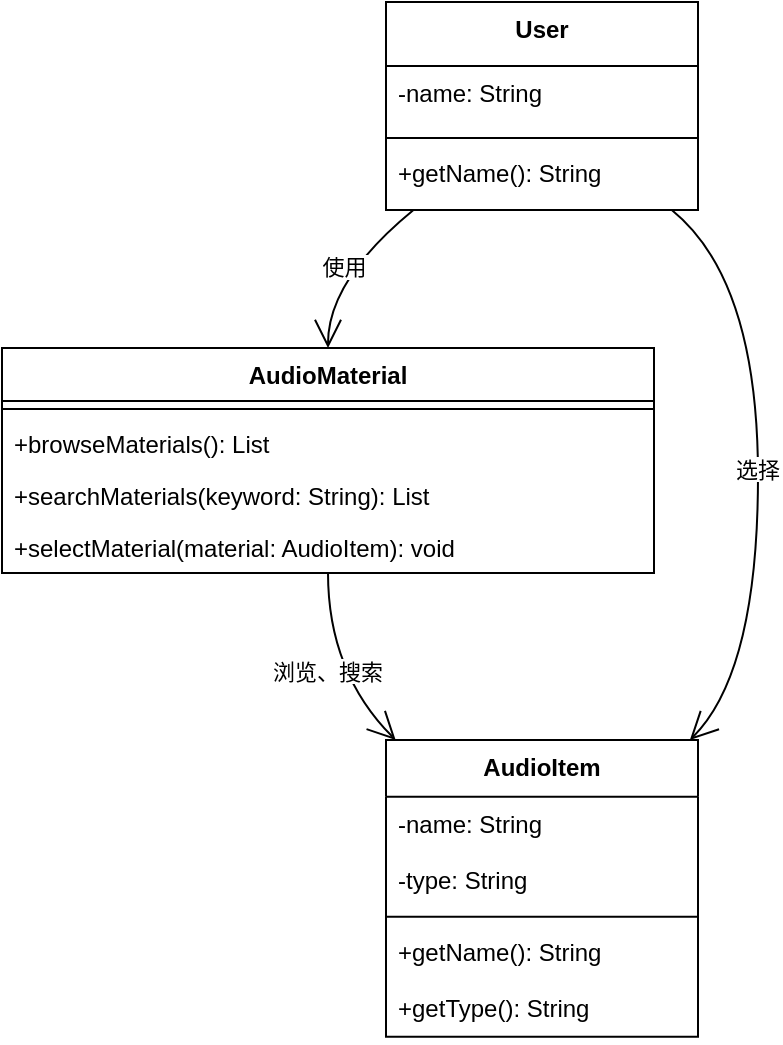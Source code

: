 <mxfile version="21.8.0" type="github">
  <diagram name="第 1 页" id="frCIQMO-3XJSgt2fooyr">
    <mxGraphModel dx="1434" dy="790" grid="1" gridSize="10" guides="1" tooltips="1" connect="1" arrows="1" fold="1" page="1" pageScale="1" pageWidth="827" pageHeight="1169" math="0" shadow="0">
      <root>
        <mxCell id="0" />
        <mxCell id="1" parent="0" />
        <mxCell id="NnPRqkvGNmkPtIno0Bno-1" value="User" style="swimlane;fontStyle=1;align=center;verticalAlign=top;childLayout=stackLayout;horizontal=1;startSize=32;horizontalStack=0;resizeParent=1;resizeParentMax=0;resizeLast=0;collapsible=0;marginBottom=0;" vertex="1" parent="1">
          <mxGeometry x="212" y="20" width="156" height="104" as="geometry" />
        </mxCell>
        <mxCell id="NnPRqkvGNmkPtIno0Bno-2" value="-name: String" style="text;strokeColor=none;fillColor=none;align=left;verticalAlign=top;spacingLeft=4;spacingRight=4;overflow=hidden;rotatable=0;points=[[0,0.5],[1,0.5]];portConstraint=eastwest;" vertex="1" parent="NnPRqkvGNmkPtIno0Bno-1">
          <mxGeometry y="32" width="156" height="32" as="geometry" />
        </mxCell>
        <mxCell id="NnPRqkvGNmkPtIno0Bno-3" style="line;strokeWidth=1;fillColor=none;align=left;verticalAlign=middle;spacingTop=-1;spacingLeft=3;spacingRight=3;rotatable=0;labelPosition=right;points=[];portConstraint=eastwest;strokeColor=inherit;" vertex="1" parent="NnPRqkvGNmkPtIno0Bno-1">
          <mxGeometry y="64" width="156" height="8" as="geometry" />
        </mxCell>
        <mxCell id="NnPRqkvGNmkPtIno0Bno-4" value="+getName(): String" style="text;strokeColor=none;fillColor=none;align=left;verticalAlign=top;spacingLeft=4;spacingRight=4;overflow=hidden;rotatable=0;points=[[0,0.5],[1,0.5]];portConstraint=eastwest;" vertex="1" parent="NnPRqkvGNmkPtIno0Bno-1">
          <mxGeometry y="72" width="156" height="32" as="geometry" />
        </mxCell>
        <mxCell id="NnPRqkvGNmkPtIno0Bno-5" value="AudioMaterial" style="swimlane;fontStyle=1;align=center;verticalAlign=top;childLayout=stackLayout;horizontal=1;startSize=26.444;horizontalStack=0;resizeParent=1;resizeParentMax=0;resizeLast=0;collapsible=0;marginBottom=0;" vertex="1" parent="1">
          <mxGeometry x="20" y="193" width="326" height="112.444" as="geometry" />
        </mxCell>
        <mxCell id="NnPRqkvGNmkPtIno0Bno-6" style="line;strokeWidth=1;fillColor=none;align=left;verticalAlign=middle;spacingTop=-1;spacingLeft=3;spacingRight=3;rotatable=0;labelPosition=right;points=[];portConstraint=eastwest;strokeColor=inherit;" vertex="1" parent="NnPRqkvGNmkPtIno0Bno-5">
          <mxGeometry y="26.444" width="326" height="8" as="geometry" />
        </mxCell>
        <mxCell id="NnPRqkvGNmkPtIno0Bno-7" value="+browseMaterials(): List" style="text;strokeColor=none;fillColor=none;align=left;verticalAlign=top;spacingLeft=4;spacingRight=4;overflow=hidden;rotatable=0;points=[[0,0.5],[1,0.5]];portConstraint=eastwest;" vertex="1" parent="NnPRqkvGNmkPtIno0Bno-5">
          <mxGeometry y="34.444" width="326" height="26" as="geometry" />
        </mxCell>
        <mxCell id="NnPRqkvGNmkPtIno0Bno-8" value="+searchMaterials(keyword: String): List" style="text;strokeColor=none;fillColor=none;align=left;verticalAlign=top;spacingLeft=4;spacingRight=4;overflow=hidden;rotatable=0;points=[[0,0.5],[1,0.5]];portConstraint=eastwest;" vertex="1" parent="NnPRqkvGNmkPtIno0Bno-5">
          <mxGeometry y="60.444" width="326" height="26" as="geometry" />
        </mxCell>
        <mxCell id="NnPRqkvGNmkPtIno0Bno-9" value="+selectMaterial(material: AudioItem): void" style="text;strokeColor=none;fillColor=none;align=left;verticalAlign=top;spacingLeft=4;spacingRight=4;overflow=hidden;rotatable=0;points=[[0,0.5],[1,0.5]];portConstraint=eastwest;" vertex="1" parent="NnPRqkvGNmkPtIno0Bno-5">
          <mxGeometry y="86.444" width="326" height="26" as="geometry" />
        </mxCell>
        <mxCell id="NnPRqkvGNmkPtIno0Bno-10" value="AudioItem" style="swimlane;fontStyle=1;align=center;verticalAlign=top;childLayout=stackLayout;horizontal=1;startSize=28.4;horizontalStack=0;resizeParent=1;resizeParentMax=0;resizeLast=0;collapsible=0;marginBottom=0;" vertex="1" parent="1">
          <mxGeometry x="212" y="389" width="156" height="148.4" as="geometry" />
        </mxCell>
        <mxCell id="NnPRqkvGNmkPtIno0Bno-11" value="-name: String" style="text;strokeColor=none;fillColor=none;align=left;verticalAlign=top;spacingLeft=4;spacingRight=4;overflow=hidden;rotatable=0;points=[[0,0.5],[1,0.5]];portConstraint=eastwest;" vertex="1" parent="NnPRqkvGNmkPtIno0Bno-10">
          <mxGeometry y="28.4" width="156" height="28" as="geometry" />
        </mxCell>
        <mxCell id="NnPRqkvGNmkPtIno0Bno-12" value="-type: String" style="text;strokeColor=none;fillColor=none;align=left;verticalAlign=top;spacingLeft=4;spacingRight=4;overflow=hidden;rotatable=0;points=[[0,0.5],[1,0.5]];portConstraint=eastwest;" vertex="1" parent="NnPRqkvGNmkPtIno0Bno-10">
          <mxGeometry y="56.4" width="156" height="28" as="geometry" />
        </mxCell>
        <mxCell id="NnPRqkvGNmkPtIno0Bno-13" style="line;strokeWidth=1;fillColor=none;align=left;verticalAlign=middle;spacingTop=-1;spacingLeft=3;spacingRight=3;rotatable=0;labelPosition=right;points=[];portConstraint=eastwest;strokeColor=inherit;" vertex="1" parent="NnPRqkvGNmkPtIno0Bno-10">
          <mxGeometry y="84.4" width="156" height="8" as="geometry" />
        </mxCell>
        <mxCell id="NnPRqkvGNmkPtIno0Bno-14" value="+getName(): String" style="text;strokeColor=none;fillColor=none;align=left;verticalAlign=top;spacingLeft=4;spacingRight=4;overflow=hidden;rotatable=0;points=[[0,0.5],[1,0.5]];portConstraint=eastwest;" vertex="1" parent="NnPRqkvGNmkPtIno0Bno-10">
          <mxGeometry y="92.4" width="156" height="28" as="geometry" />
        </mxCell>
        <mxCell id="NnPRqkvGNmkPtIno0Bno-15" value="+getType(): String" style="text;strokeColor=none;fillColor=none;align=left;verticalAlign=top;spacingLeft=4;spacingRight=4;overflow=hidden;rotatable=0;points=[[0,0.5],[1,0.5]];portConstraint=eastwest;" vertex="1" parent="NnPRqkvGNmkPtIno0Bno-10">
          <mxGeometry y="120.4" width="156" height="28" as="geometry" />
        </mxCell>
        <mxCell id="NnPRqkvGNmkPtIno0Bno-16" value="使用" style="curved=1;startArrow=none;endArrow=open;endSize=12;exitX=0.088;exitY=1;entryX=0.5;entryY=0;rounded=0;" edge="1" parent="1" source="NnPRqkvGNmkPtIno0Bno-1" target="NnPRqkvGNmkPtIno0Bno-5">
          <mxGeometry relative="1" as="geometry">
            <Array as="points">
              <mxPoint x="183" y="159" />
            </Array>
          </mxGeometry>
        </mxCell>
        <mxCell id="NnPRqkvGNmkPtIno0Bno-17" value="浏览、搜索" style="curved=1;startArrow=none;endArrow=open;endSize=12;exitX=0.5;exitY=1;entryX=0.031;entryY=0;rounded=0;" edge="1" parent="1" source="NnPRqkvGNmkPtIno0Bno-5" target="NnPRqkvGNmkPtIno0Bno-10">
          <mxGeometry relative="1" as="geometry">
            <Array as="points">
              <mxPoint x="183" y="355" />
            </Array>
          </mxGeometry>
        </mxCell>
        <mxCell id="NnPRqkvGNmkPtIno0Bno-18" value="选择" style="curved=1;startArrow=none;endArrow=open;endSize=12;exitX=0.916;exitY=1;entryX=0.974;entryY=0;rounded=0;" edge="1" parent="1" source="NnPRqkvGNmkPtIno0Bno-1" target="NnPRqkvGNmkPtIno0Bno-10">
          <mxGeometry relative="1" as="geometry">
            <Array as="points">
              <mxPoint x="398" y="159" />
              <mxPoint x="398" y="355" />
            </Array>
          </mxGeometry>
        </mxCell>
      </root>
    </mxGraphModel>
  </diagram>
</mxfile>
